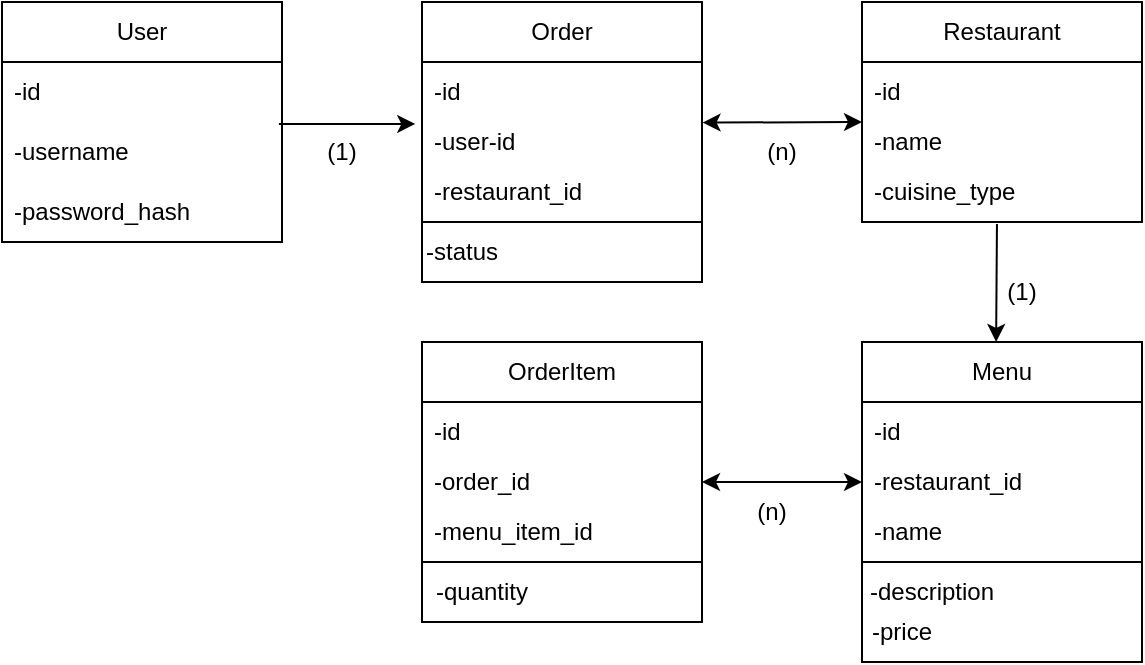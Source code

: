 <mxfile>
    <diagram id="d0I4Nx8bHwegYJ2ia55Y" name="Page-1">
        <mxGraphModel dx="629" dy="489" grid="1" gridSize="10" guides="1" tooltips="1" connect="1" arrows="1" fold="1" page="1" pageScale="1" pageWidth="850" pageHeight="1100" math="0" shadow="0">
            <root>
                <mxCell id="0"/>
                <mxCell id="1" parent="0"/>
                <mxCell id="21" value="User" style="swimlane;fontStyle=0;childLayout=stackLayout;horizontal=1;startSize=30;horizontalStack=0;resizeParent=1;resizeParentMax=0;resizeLast=0;collapsible=1;marginBottom=0;whiteSpace=wrap;html=1;" vertex="1" parent="1">
                    <mxGeometry x="40" y="40" width="140" height="120" as="geometry"/>
                </mxCell>
                <mxCell id="22" value="-id" style="text;strokeColor=none;fillColor=none;align=left;verticalAlign=middle;spacingLeft=4;spacingRight=4;overflow=hidden;points=[[0,0.5],[1,0.5]];portConstraint=eastwest;rotatable=0;whiteSpace=wrap;html=1;" vertex="1" parent="21">
                    <mxGeometry y="30" width="140" height="30" as="geometry"/>
                </mxCell>
                <mxCell id="23" value="-username" style="text;strokeColor=none;fillColor=none;align=left;verticalAlign=middle;spacingLeft=4;spacingRight=4;overflow=hidden;points=[[0,0.5],[1,0.5]];portConstraint=eastwest;rotatable=0;whiteSpace=wrap;html=1;" vertex="1" parent="21">
                    <mxGeometry y="60" width="140" height="30" as="geometry"/>
                </mxCell>
                <mxCell id="24" value="-password_hash" style="text;strokeColor=none;fillColor=none;align=left;verticalAlign=middle;spacingLeft=4;spacingRight=4;overflow=hidden;points=[[0,0.5],[1,0.5]];portConstraint=eastwest;rotatable=0;whiteSpace=wrap;html=1;" vertex="1" parent="21">
                    <mxGeometry y="90" width="140" height="30" as="geometry"/>
                </mxCell>
                <mxCell id="30" value="(1)" style="text;html=1;strokeColor=none;fillColor=none;align=center;verticalAlign=middle;whiteSpace=wrap;rounded=0;" vertex="1" parent="1">
                    <mxGeometry x="180" y="100" width="60" height="30" as="geometry"/>
                </mxCell>
                <mxCell id="31" value="OrderItem" style="swimlane;fontStyle=0;childLayout=stackLayout;horizontal=1;startSize=30;horizontalStack=0;resizeParent=1;resizeParentMax=0;resizeLast=0;collapsible=1;marginBottom=0;whiteSpace=wrap;html=1;" vertex="1" parent="1">
                    <mxGeometry x="250" y="210" width="140" height="110" as="geometry">
                        <mxRectangle x="40" y="230" width="70" height="30" as="alternateBounds"/>
                    </mxGeometry>
                </mxCell>
                <mxCell id="32" value="-id" style="text;strokeColor=none;fillColor=none;align=left;verticalAlign=middle;spacingLeft=4;spacingRight=4;overflow=hidden;points=[[0,0.5],[1,0.5]];portConstraint=eastwest;rotatable=0;whiteSpace=wrap;html=1;" vertex="1" parent="31">
                    <mxGeometry y="30" width="140" height="30" as="geometry"/>
                </mxCell>
                <mxCell id="33" value="-order_id" style="text;strokeColor=none;fillColor=none;align=left;verticalAlign=middle;spacingLeft=4;spacingRight=4;overflow=hidden;points=[[0,0.5],[1,0.5]];portConstraint=eastwest;rotatable=0;whiteSpace=wrap;html=1;" vertex="1" parent="31">
                    <mxGeometry y="60" width="140" height="20" as="geometry"/>
                </mxCell>
                <mxCell id="34" value="-menu_item_id" style="text;strokeColor=none;fillColor=none;align=left;verticalAlign=middle;spacingLeft=4;spacingRight=4;overflow=hidden;points=[[0,0.5],[1,0.5]];portConstraint=eastwest;rotatable=0;whiteSpace=wrap;html=1;" vertex="1" parent="31">
                    <mxGeometry y="80" width="140" height="30" as="geometry"/>
                </mxCell>
                <mxCell id="35" value="" style="whiteSpace=wrap;html=1;fontStyle=0;startSize=30;" vertex="1" parent="1">
                    <mxGeometry x="470" y="320" width="140" height="50" as="geometry"/>
                </mxCell>
                <mxCell id="37" value="-status" style="text;html=1;strokeColor=none;fillColor=none;align=center;verticalAlign=middle;whiteSpace=wrap;rounded=0;" vertex="1" parent="1">
                    <mxGeometry x="240" y="160" width="60" height="30" as="geometry"/>
                </mxCell>
                <mxCell id="39" value="Order" style="swimlane;fontStyle=0;childLayout=stackLayout;horizontal=1;startSize=30;horizontalStack=0;resizeParent=1;resizeParentMax=0;resizeLast=0;collapsible=1;marginBottom=0;whiteSpace=wrap;html=1;" vertex="1" parent="1">
                    <mxGeometry x="250" y="40" width="140" height="110" as="geometry">
                        <mxRectangle x="40" y="230" width="70" height="30" as="alternateBounds"/>
                    </mxGeometry>
                </mxCell>
                <mxCell id="40" value="-id" style="text;strokeColor=none;fillColor=none;align=left;verticalAlign=middle;spacingLeft=4;spacingRight=4;overflow=hidden;points=[[0,0.5],[1,0.5]];portConstraint=eastwest;rotatable=0;whiteSpace=wrap;html=1;" vertex="1" parent="39">
                    <mxGeometry y="30" width="140" height="30" as="geometry"/>
                </mxCell>
                <mxCell id="41" value="-user-id" style="text;strokeColor=none;fillColor=none;align=left;verticalAlign=middle;spacingLeft=4;spacingRight=4;overflow=hidden;points=[[0,0.5],[1,0.5]];portConstraint=eastwest;rotatable=0;whiteSpace=wrap;html=1;" vertex="1" parent="39">
                    <mxGeometry y="60" width="140" height="20" as="geometry"/>
                </mxCell>
                <mxCell id="42" value="-restaurant_id" style="text;strokeColor=none;fillColor=none;align=left;verticalAlign=middle;spacingLeft=4;spacingRight=4;overflow=hidden;points=[[0,0.5],[1,0.5]];portConstraint=eastwest;rotatable=0;whiteSpace=wrap;html=1;" vertex="1" parent="39">
                    <mxGeometry y="80" width="140" height="30" as="geometry"/>
                </mxCell>
                <mxCell id="43" value="" style="whiteSpace=wrap;html=1;fontStyle=0;startSize=30;" vertex="1" parent="1">
                    <mxGeometry x="250" y="150" width="140" height="30" as="geometry"/>
                </mxCell>
                <mxCell id="44" value="-status" style="text;html=1;strokeColor=none;fillColor=none;align=center;verticalAlign=middle;whiteSpace=wrap;rounded=0;" vertex="1" parent="1">
                    <mxGeometry x="240" y="150" width="60" height="30" as="geometry"/>
                </mxCell>
                <mxCell id="47" value="" style="endArrow=classic;html=1;entryX=-0.024;entryY=0.049;entryDx=0;entryDy=0;exitX=0.989;exitY=0.033;exitDx=0;exitDy=0;exitPerimeter=0;entryPerimeter=0;" edge="1" parent="1" source="23" target="41">
                    <mxGeometry width="50" height="50" relative="1" as="geometry">
                        <mxPoint x="180" y="140" as="sourcePoint"/>
                        <mxPoint x="230" y="90" as="targetPoint"/>
                    </mxGeometry>
                </mxCell>
                <mxCell id="48" value="Restaurant" style="swimlane;fontStyle=0;childLayout=stackLayout;horizontal=1;startSize=30;horizontalStack=0;resizeParent=1;resizeParentMax=0;resizeLast=0;collapsible=1;marginBottom=0;whiteSpace=wrap;html=1;" vertex="1" parent="1">
                    <mxGeometry x="470" y="40" width="140" height="110" as="geometry">
                        <mxRectangle x="40" y="230" width="70" height="30" as="alternateBounds"/>
                    </mxGeometry>
                </mxCell>
                <mxCell id="49" value="-id" style="text;strokeColor=none;fillColor=none;align=left;verticalAlign=middle;spacingLeft=4;spacingRight=4;overflow=hidden;points=[[0,0.5],[1,0.5]];portConstraint=eastwest;rotatable=0;whiteSpace=wrap;html=1;" vertex="1" parent="48">
                    <mxGeometry y="30" width="140" height="30" as="geometry"/>
                </mxCell>
                <mxCell id="50" value="-name" style="text;strokeColor=none;fillColor=none;align=left;verticalAlign=middle;spacingLeft=4;spacingRight=4;overflow=hidden;points=[[0,0.5],[1,0.5]];portConstraint=eastwest;rotatable=0;whiteSpace=wrap;html=1;" vertex="1" parent="48">
                    <mxGeometry y="60" width="140" height="20" as="geometry"/>
                </mxCell>
                <mxCell id="51" value="-cuisine_type" style="text;strokeColor=none;fillColor=none;align=left;verticalAlign=middle;spacingLeft=4;spacingRight=4;overflow=hidden;points=[[0,0.5],[1,0.5]];portConstraint=eastwest;rotatable=0;whiteSpace=wrap;html=1;" vertex="1" parent="48">
                    <mxGeometry y="80" width="140" height="30" as="geometry"/>
                </mxCell>
                <mxCell id="55" value="(n)" style="text;html=1;strokeColor=none;fillColor=none;align=center;verticalAlign=middle;whiteSpace=wrap;rounded=0;" vertex="1" parent="1">
                    <mxGeometry x="400" y="100" width="60" height="30" as="geometry"/>
                </mxCell>
                <mxCell id="56" value="Menu" style="swimlane;fontStyle=0;childLayout=stackLayout;horizontal=1;startSize=30;horizontalStack=0;resizeParent=1;resizeParentMax=0;resizeLast=0;collapsible=1;marginBottom=0;whiteSpace=wrap;html=1;" vertex="1" parent="1">
                    <mxGeometry x="470" y="210" width="140" height="110" as="geometry">
                        <mxRectangle x="40" y="230" width="70" height="30" as="alternateBounds"/>
                    </mxGeometry>
                </mxCell>
                <mxCell id="57" value="-id" style="text;strokeColor=none;fillColor=none;align=left;verticalAlign=middle;spacingLeft=4;spacingRight=4;overflow=hidden;points=[[0,0.5],[1,0.5]];portConstraint=eastwest;rotatable=0;whiteSpace=wrap;html=1;" vertex="1" parent="56">
                    <mxGeometry y="30" width="140" height="30" as="geometry"/>
                </mxCell>
                <mxCell id="58" value="-restaurant_id" style="text;strokeColor=none;fillColor=none;align=left;verticalAlign=middle;spacingLeft=4;spacingRight=4;overflow=hidden;points=[[0,0.5],[1,0.5]];portConstraint=eastwest;rotatable=0;whiteSpace=wrap;html=1;" vertex="1" parent="56">
                    <mxGeometry y="60" width="140" height="20" as="geometry"/>
                </mxCell>
                <mxCell id="59" value="-name" style="text;strokeColor=none;fillColor=none;align=left;verticalAlign=middle;spacingLeft=4;spacingRight=4;overflow=hidden;points=[[0,0.5],[1,0.5]];portConstraint=eastwest;rotatable=0;whiteSpace=wrap;html=1;" vertex="1" parent="56">
                    <mxGeometry y="80" width="140" height="30" as="geometry"/>
                </mxCell>
                <mxCell id="62" value="-description" style="text;html=1;strokeColor=none;fillColor=none;align=center;verticalAlign=middle;whiteSpace=wrap;rounded=0;" vertex="1" parent="1">
                    <mxGeometry x="450" y="320" width="110" height="30" as="geometry"/>
                </mxCell>
                <mxCell id="63" value="-price" style="text;html=1;strokeColor=none;fillColor=none;align=center;verticalAlign=middle;whiteSpace=wrap;rounded=0;" vertex="1" parent="1">
                    <mxGeometry x="460" y="340" width="60" height="30" as="geometry"/>
                </mxCell>
                <mxCell id="64" value="" style="endArrow=classic;html=1;exitX=0.482;exitY=1.033;exitDx=0;exitDy=0;exitPerimeter=0;entryX=0.479;entryY=0;entryDx=0;entryDy=0;entryPerimeter=0;" edge="1" parent="1" source="51" target="56">
                    <mxGeometry width="50" height="50" relative="1" as="geometry">
                        <mxPoint x="510" y="200" as="sourcePoint"/>
                        <mxPoint x="537" y="200" as="targetPoint"/>
                    </mxGeometry>
                </mxCell>
                <mxCell id="65" value="(1)" style="text;html=1;strokeColor=none;fillColor=none;align=center;verticalAlign=middle;whiteSpace=wrap;rounded=0;" vertex="1" parent="1">
                    <mxGeometry x="520" y="170" width="60" height="30" as="geometry"/>
                </mxCell>
                <mxCell id="67" value="" style="rounded=0;whiteSpace=wrap;html=1;" vertex="1" parent="1">
                    <mxGeometry x="250" y="320" width="140" height="30" as="geometry"/>
                </mxCell>
                <mxCell id="68" value="-quantity" style="text;html=1;strokeColor=none;fillColor=none;align=center;verticalAlign=middle;whiteSpace=wrap;rounded=0;" vertex="1" parent="1">
                    <mxGeometry x="250" y="320" width="60" height="30" as="geometry"/>
                </mxCell>
                <mxCell id="71" value="" style="endArrow=classic;startArrow=classic;html=1;entryX=0;entryY=0.5;entryDx=0;entryDy=0;exitX=1;exitY=0.5;exitDx=0;exitDy=0;" edge="1" parent="1" source="33" target="58">
                    <mxGeometry width="50" height="50" relative="1" as="geometry">
                        <mxPoint x="400" y="320" as="sourcePoint"/>
                        <mxPoint x="450" y="270" as="targetPoint"/>
                    </mxGeometry>
                </mxCell>
                <mxCell id="72" value="(n)" style="text;html=1;strokeColor=none;fillColor=none;align=center;verticalAlign=middle;whiteSpace=wrap;rounded=0;" vertex="1" parent="1">
                    <mxGeometry x="395" y="280" width="60" height="30" as="geometry"/>
                </mxCell>
                <mxCell id="73" value="" style="endArrow=classic;startArrow=classic;html=1;exitX=1.002;exitY=0.015;exitDx=0;exitDy=0;exitPerimeter=0;entryX=0;entryY=0;entryDx=0;entryDy=0;entryPerimeter=0;" edge="1" parent="1" source="41" target="50">
                    <mxGeometry width="50" height="50" relative="1" as="geometry">
                        <mxPoint x="410" y="120" as="sourcePoint"/>
                        <mxPoint x="460" y="70" as="targetPoint"/>
                    </mxGeometry>
                </mxCell>
            </root>
        </mxGraphModel>
    </diagram>
</mxfile>